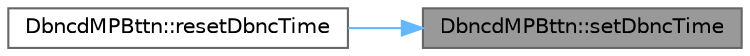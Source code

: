 digraph "DbncdMPBttn::setDbncTime"
{
 // LATEX_PDF_SIZE
  bgcolor="transparent";
  edge [fontname=Helvetica,fontsize=10,labelfontname=Helvetica,labelfontsize=10];
  node [fontname=Helvetica,fontsize=10,shape=box,height=0.2,width=0.4];
  rankdir="RL";
  Node1 [id="Node000001",label="DbncdMPBttn::setDbncTime",height=0.2,width=0.4,color="gray40", fillcolor="grey60", style="filled", fontcolor="black",tooltip="Sets the debounce process time."];
  Node1 -> Node2 [id="edge1_Node000001_Node000002",dir="back",color="steelblue1",style="solid",tooltip=" "];
  Node2 [id="Node000002",label="DbncdMPBttn::resetDbncTime",height=0.2,width=0.4,color="grey40", fillcolor="white", style="filled",URL="$class_dbncd_m_p_bttn.html#a5b8cd9ec64370e6aafb62ecd94a82aef",tooltip="Resets the debounce process time of the object to the value used at instantiation."];
}
